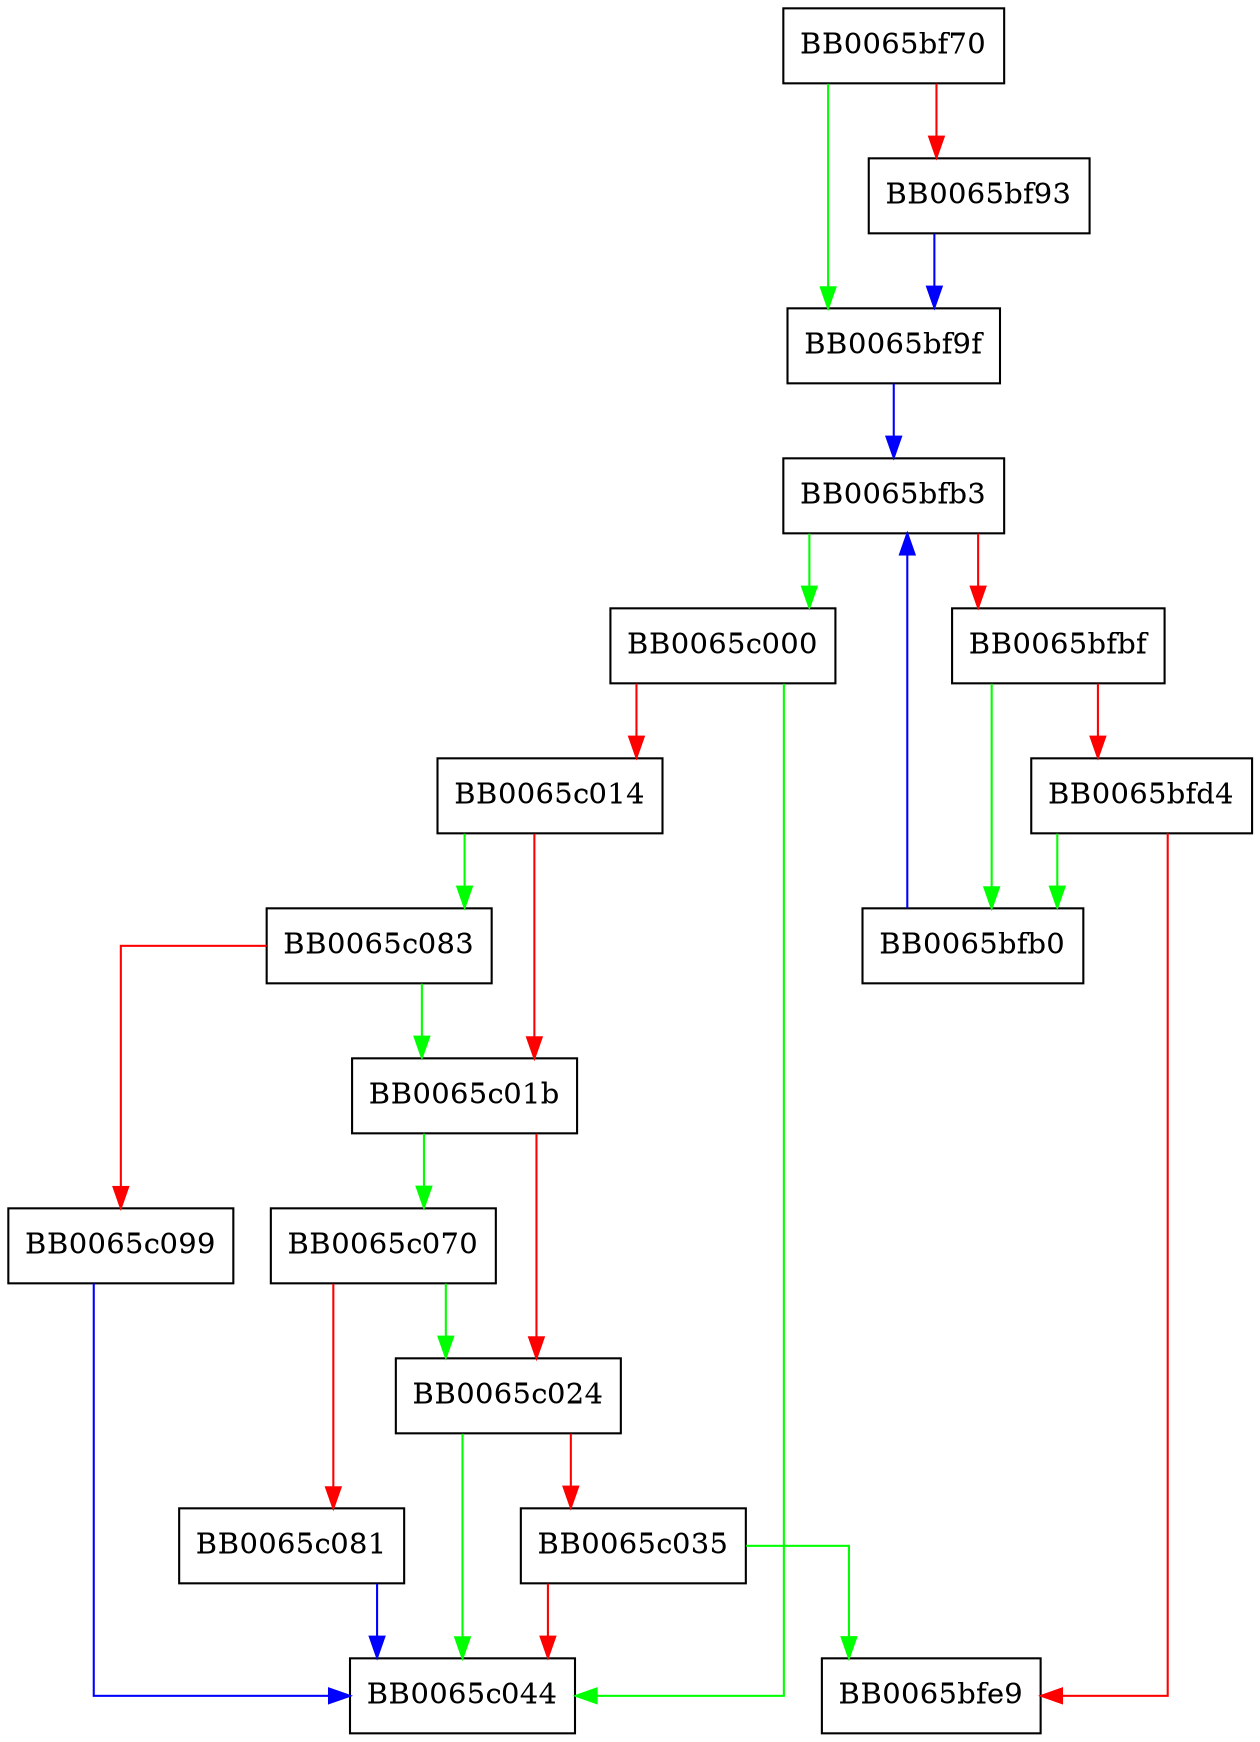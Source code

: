 digraph make_IPAddressFamily {
  node [shape="box"];
  graph [splines=ortho];
  BB0065bf70 -> BB0065bf9f [color="green"];
  BB0065bf70 -> BB0065bf93 [color="red"];
  BB0065bf93 -> BB0065bf9f [color="blue"];
  BB0065bf9f -> BB0065bfb3 [color="blue"];
  BB0065bfb0 -> BB0065bfb3 [color="blue"];
  BB0065bfb3 -> BB0065c000 [color="green"];
  BB0065bfb3 -> BB0065bfbf [color="red"];
  BB0065bfbf -> BB0065bfb0 [color="green"];
  BB0065bfbf -> BB0065bfd4 [color="red"];
  BB0065bfd4 -> BB0065bfb0 [color="green"];
  BB0065bfd4 -> BB0065bfe9 [color="red"];
  BB0065c000 -> BB0065c044 [color="green"];
  BB0065c000 -> BB0065c014 [color="red"];
  BB0065c014 -> BB0065c083 [color="green"];
  BB0065c014 -> BB0065c01b [color="red"];
  BB0065c01b -> BB0065c070 [color="green"];
  BB0065c01b -> BB0065c024 [color="red"];
  BB0065c024 -> BB0065c044 [color="green"];
  BB0065c024 -> BB0065c035 [color="red"];
  BB0065c035 -> BB0065bfe9 [color="green"];
  BB0065c035 -> BB0065c044 [color="red"];
  BB0065c070 -> BB0065c024 [color="green"];
  BB0065c070 -> BB0065c081 [color="red"];
  BB0065c081 -> BB0065c044 [color="blue"];
  BB0065c083 -> BB0065c01b [color="green"];
  BB0065c083 -> BB0065c099 [color="red"];
  BB0065c099 -> BB0065c044 [color="blue"];
}